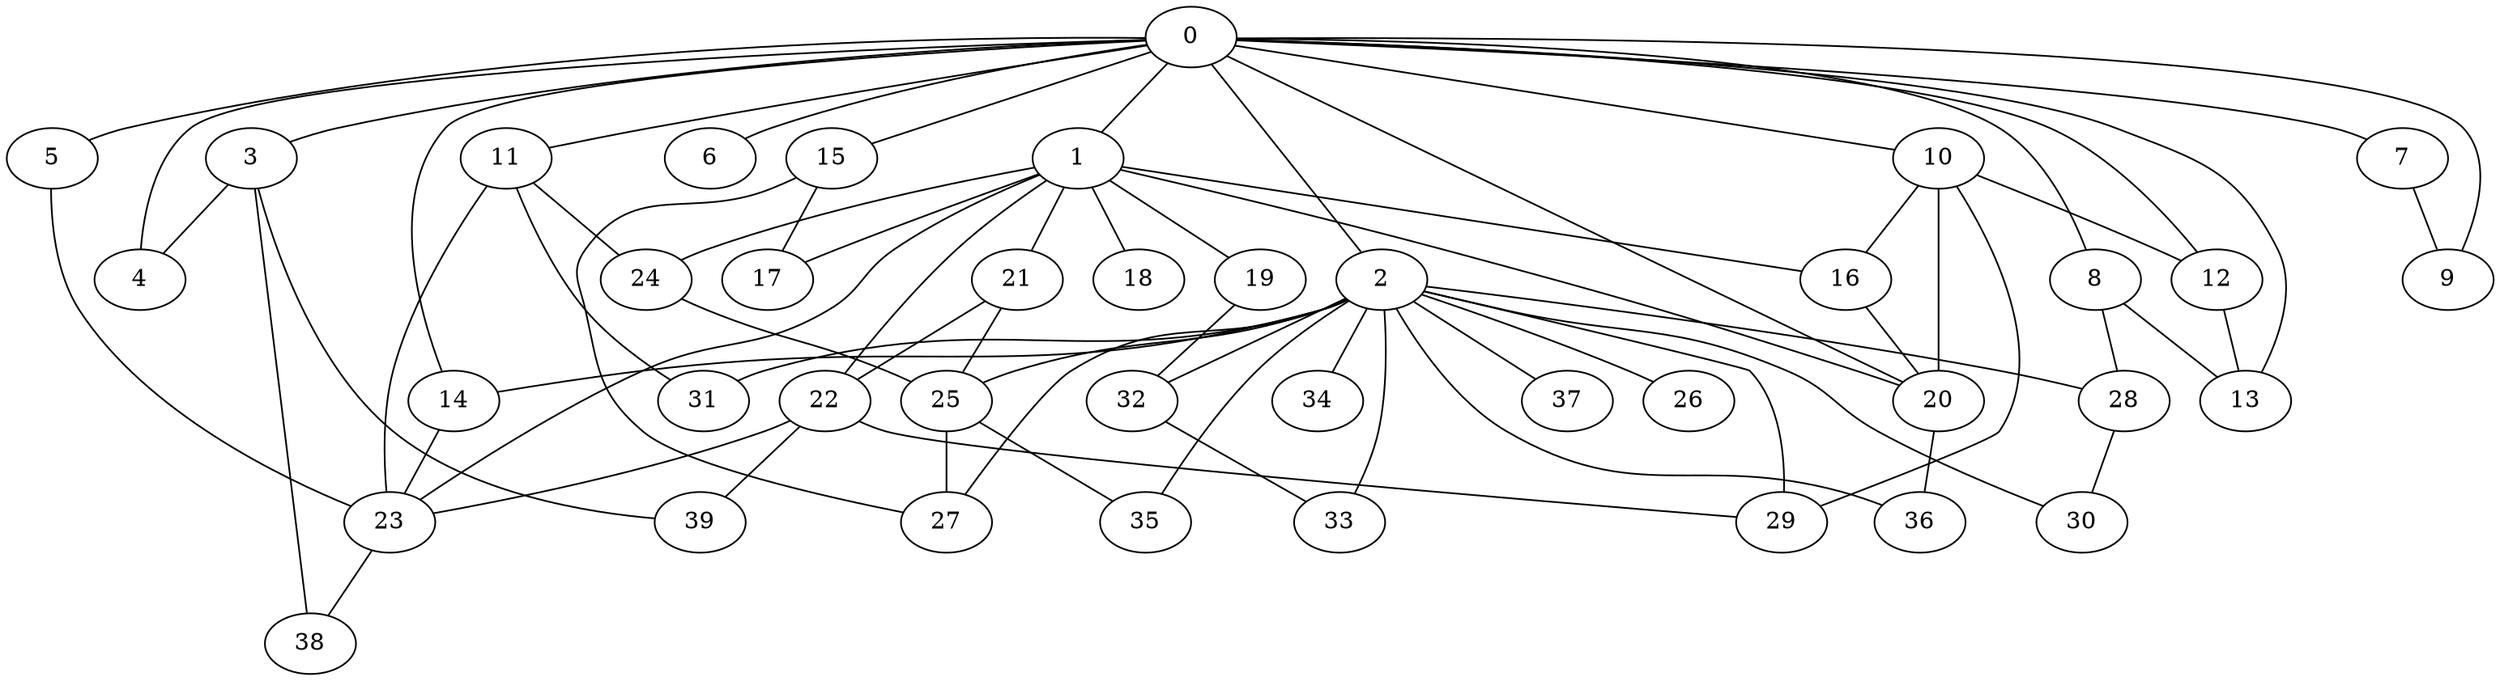 
graph graphname {
    0 -- 1
0 -- 2
0 -- 3
0 -- 4
0 -- 5
0 -- 6
0 -- 7
0 -- 8
0 -- 9
0 -- 10
0 -- 11
0 -- 12
0 -- 13
0 -- 14
0 -- 15
0 -- 20
1 -- 16
1 -- 17
1 -- 18
1 -- 19
1 -- 20
1 -- 21
1 -- 22
1 -- 23
1 -- 24
2 -- 32
2 -- 34
2 -- 35
2 -- 36
2 -- 37
2 -- 33
2 -- 25
2 -- 26
2 -- 27
2 -- 28
2 -- 29
2 -- 30
2 -- 31
2 -- 14
3 -- 38
3 -- 39
3 -- 4
5 -- 23
7 -- 9
8 -- 13
8 -- 28
10 -- 12
10 -- 16
10 -- 20
10 -- 29
11 -- 23
11 -- 24
11 -- 31
12 -- 13
14 -- 23
15 -- 27
15 -- 17
16 -- 20
19 -- 32
20 -- 36
21 -- 25
21 -- 22
22 -- 23
22 -- 39
22 -- 29
23 -- 38
24 -- 25
25 -- 27
25 -- 35
28 -- 30
32 -- 33

}

